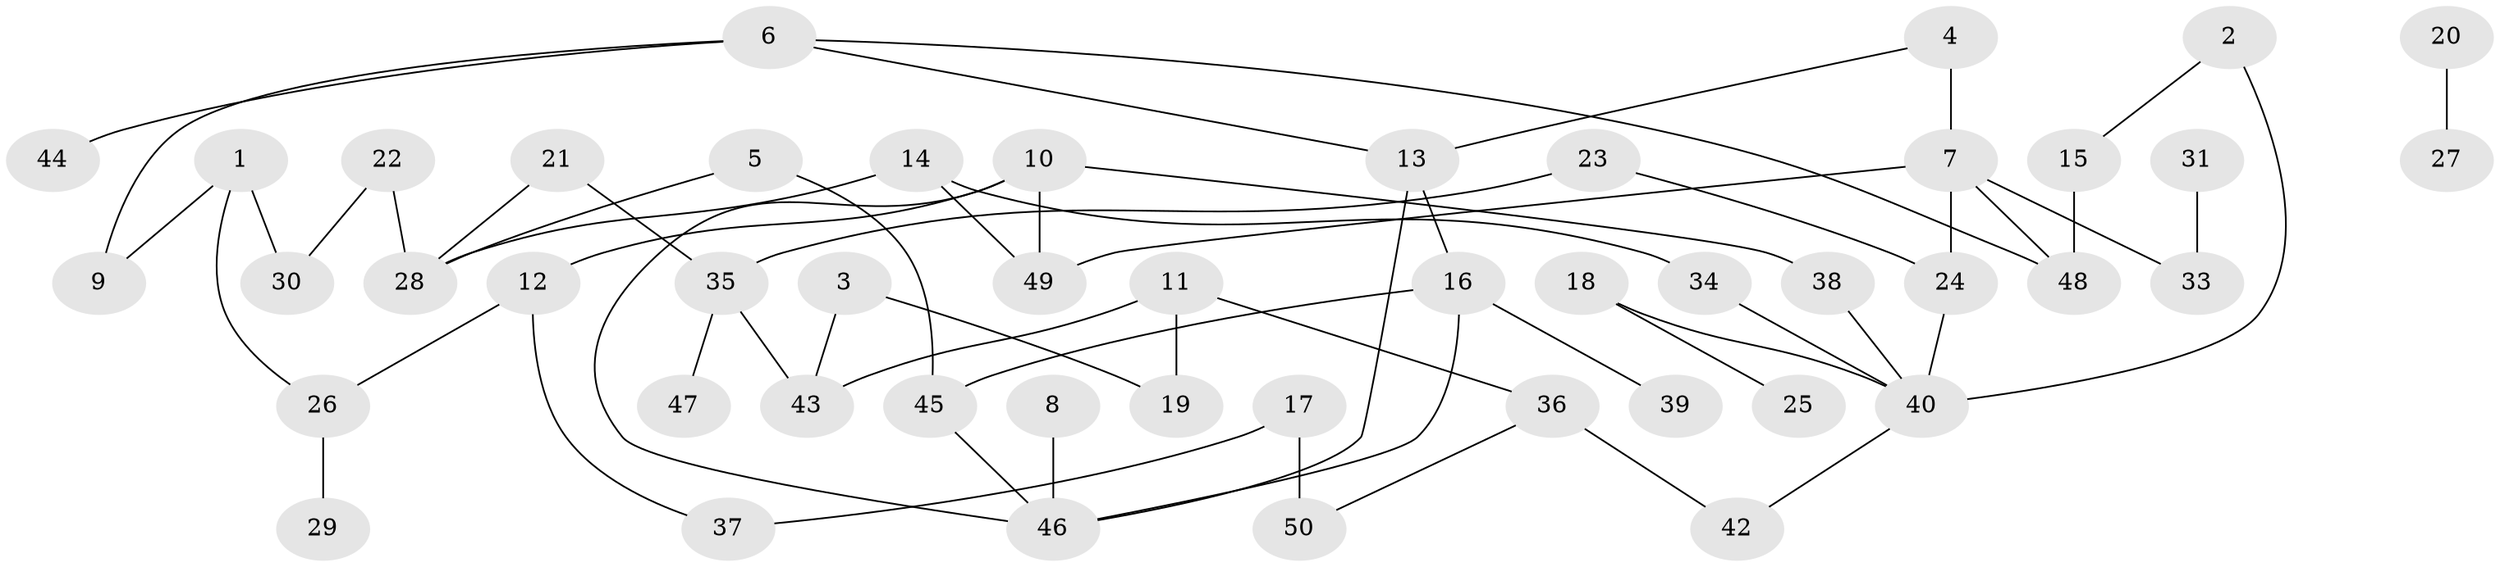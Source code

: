 // original degree distribution, {1: 0.21428571428571427, 2: 0.42857142857142855, 3: 0.18571428571428572, 6: 0.014285714285714285, 4: 0.11428571428571428, 7: 0.014285714285714285, 0: 0.014285714285714285, 5: 0.014285714285714285}
// Generated by graph-tools (version 1.1) at 2025/35/03/04/25 23:35:52]
// undirected, 48 vertices, 60 edges
graph export_dot {
  node [color=gray90,style=filled];
  1;
  2;
  3;
  4;
  5;
  6;
  7;
  8;
  9;
  10;
  11;
  12;
  13;
  14;
  15;
  16;
  17;
  18;
  19;
  20;
  21;
  22;
  23;
  24;
  25;
  26;
  27;
  28;
  29;
  30;
  31;
  33;
  34;
  35;
  36;
  37;
  38;
  39;
  40;
  42;
  43;
  44;
  45;
  46;
  47;
  48;
  49;
  50;
  1 -- 9 [weight=1.0];
  1 -- 26 [weight=1.0];
  1 -- 30 [weight=1.0];
  2 -- 15 [weight=1.0];
  2 -- 40 [weight=1.0];
  3 -- 19 [weight=1.0];
  3 -- 43 [weight=1.0];
  4 -- 7 [weight=2.0];
  4 -- 13 [weight=1.0];
  5 -- 28 [weight=1.0];
  5 -- 45 [weight=1.0];
  6 -- 9 [weight=1.0];
  6 -- 13 [weight=1.0];
  6 -- 44 [weight=1.0];
  6 -- 48 [weight=1.0];
  7 -- 24 [weight=1.0];
  7 -- 33 [weight=1.0];
  7 -- 48 [weight=1.0];
  7 -- 49 [weight=1.0];
  8 -- 46 [weight=1.0];
  10 -- 12 [weight=1.0];
  10 -- 38 [weight=1.0];
  10 -- 46 [weight=1.0];
  10 -- 49 [weight=1.0];
  11 -- 19 [weight=1.0];
  11 -- 36 [weight=1.0];
  11 -- 43 [weight=1.0];
  12 -- 26 [weight=1.0];
  12 -- 37 [weight=1.0];
  13 -- 16 [weight=1.0];
  13 -- 46 [weight=1.0];
  14 -- 28 [weight=1.0];
  14 -- 34 [weight=1.0];
  14 -- 49 [weight=1.0];
  15 -- 48 [weight=1.0];
  16 -- 39 [weight=1.0];
  16 -- 45 [weight=1.0];
  16 -- 46 [weight=1.0];
  17 -- 37 [weight=1.0];
  17 -- 50 [weight=2.0];
  18 -- 25 [weight=1.0];
  18 -- 40 [weight=1.0];
  20 -- 27 [weight=1.0];
  21 -- 28 [weight=1.0];
  21 -- 35 [weight=1.0];
  22 -- 28 [weight=1.0];
  22 -- 30 [weight=1.0];
  23 -- 24 [weight=1.0];
  23 -- 35 [weight=1.0];
  24 -- 40 [weight=1.0];
  26 -- 29 [weight=1.0];
  31 -- 33 [weight=1.0];
  34 -- 40 [weight=1.0];
  35 -- 43 [weight=1.0];
  35 -- 47 [weight=1.0];
  36 -- 42 [weight=1.0];
  36 -- 50 [weight=1.0];
  38 -- 40 [weight=1.0];
  40 -- 42 [weight=1.0];
  45 -- 46 [weight=1.0];
}
